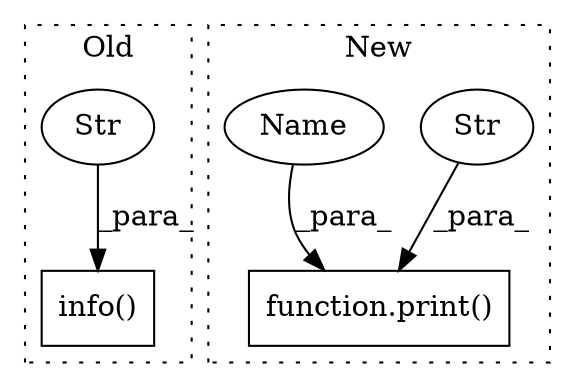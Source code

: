 digraph G {
subgraph cluster0 {
1 [label="info()" a="75" s="1973,2003" l="12,1" shape="box"];
4 [label="Str" a="66" s="1985" l="18" shape="ellipse"];
label = "Old";
style="dotted";
}
subgraph cluster1 {
2 [label="function.print()" a="75" s="1890,1913" l="6,1" shape="box"];
3 [label="Str" a="66" s="1903" l="3" shape="ellipse"];
5 [label="Name" a="87" s="1908" l="5" shape="ellipse"];
label = "New";
style="dotted";
}
3 -> 2 [label="_para_"];
4 -> 1 [label="_para_"];
5 -> 2 [label="_para_"];
}